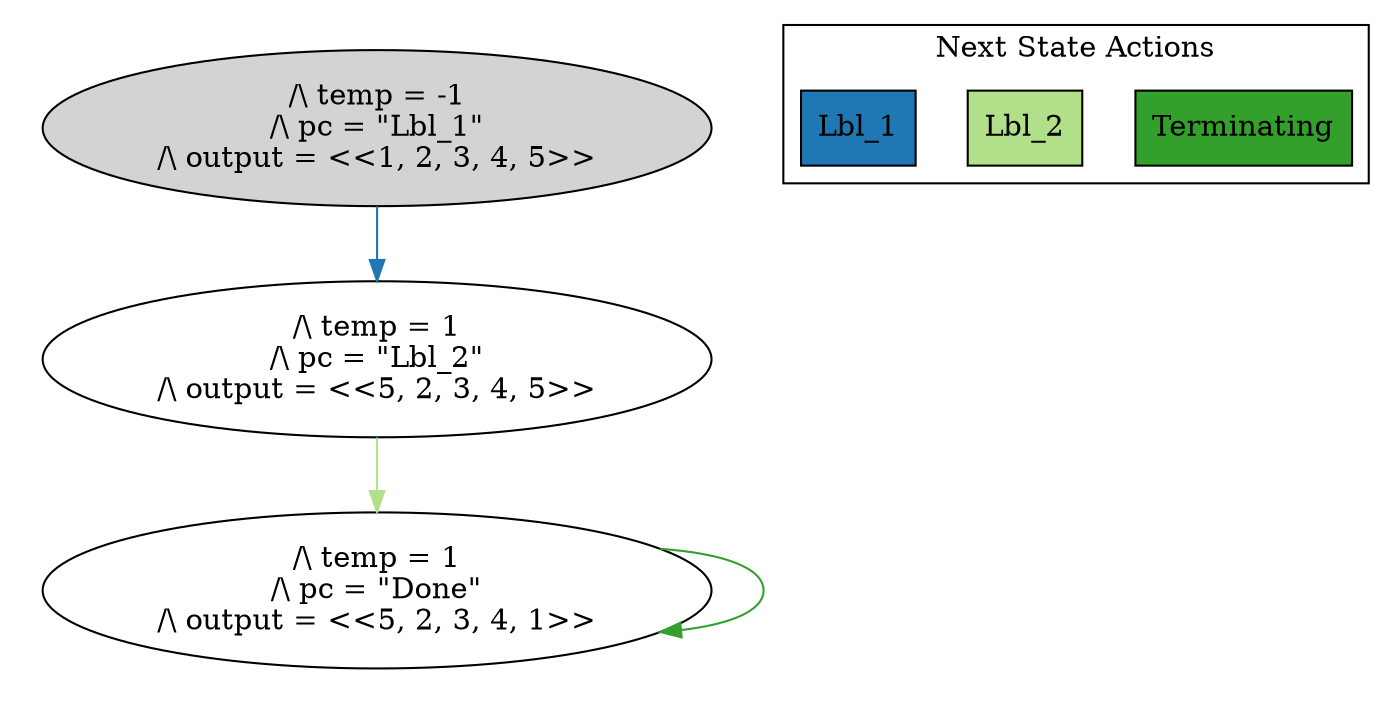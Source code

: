 strict digraph DiskGraph {
edge [colorscheme="paired12"]
nodesep=0.35;
subgraph cluster_graph {
color="white";
5407927392894519435 [label="/\\ temp = -1\n/\\ pc = \"Lbl_1\"\n/\\ output = <<1, 2, 3, 4, 5>>",style = filled]
5407927392894519435 -> 2983232838517841113 [label="",color="2",fontcolor="2"];
2983232838517841113 [label="/\\ temp = 1\n/\\ pc = \"Lbl_2\"\n/\\ output = <<5, 2, 3, 4, 5>>"];
2983232838517841113 -> 1227378756222434372 [label="",color="3",fontcolor="3"];
1227378756222434372 [label="/\\ temp = 1\n/\\ pc = \"Done\"\n/\\ output = <<5, 2, 3, 4, 1>>"];
1227378756222434372 -> 1227378756222434372 [label="",color="4",fontcolor="4"];
{rank = same; 5407927392894519435;}
{rank = same; 2983232838517841113;}
{rank = same; 1227378756222434372;}
}
subgraph cluster_legend {graph[style=bold];label = "Next State Actions" style="solid"
node [ labeljust="l",colorscheme="paired12",style=filled,shape=record ]
Terminating [label="Terminating",fillcolor=4]
Lbl_2 [label="Lbl_2",fillcolor=3]
Lbl_1 [label="Lbl_1",fillcolor=2]
}}
